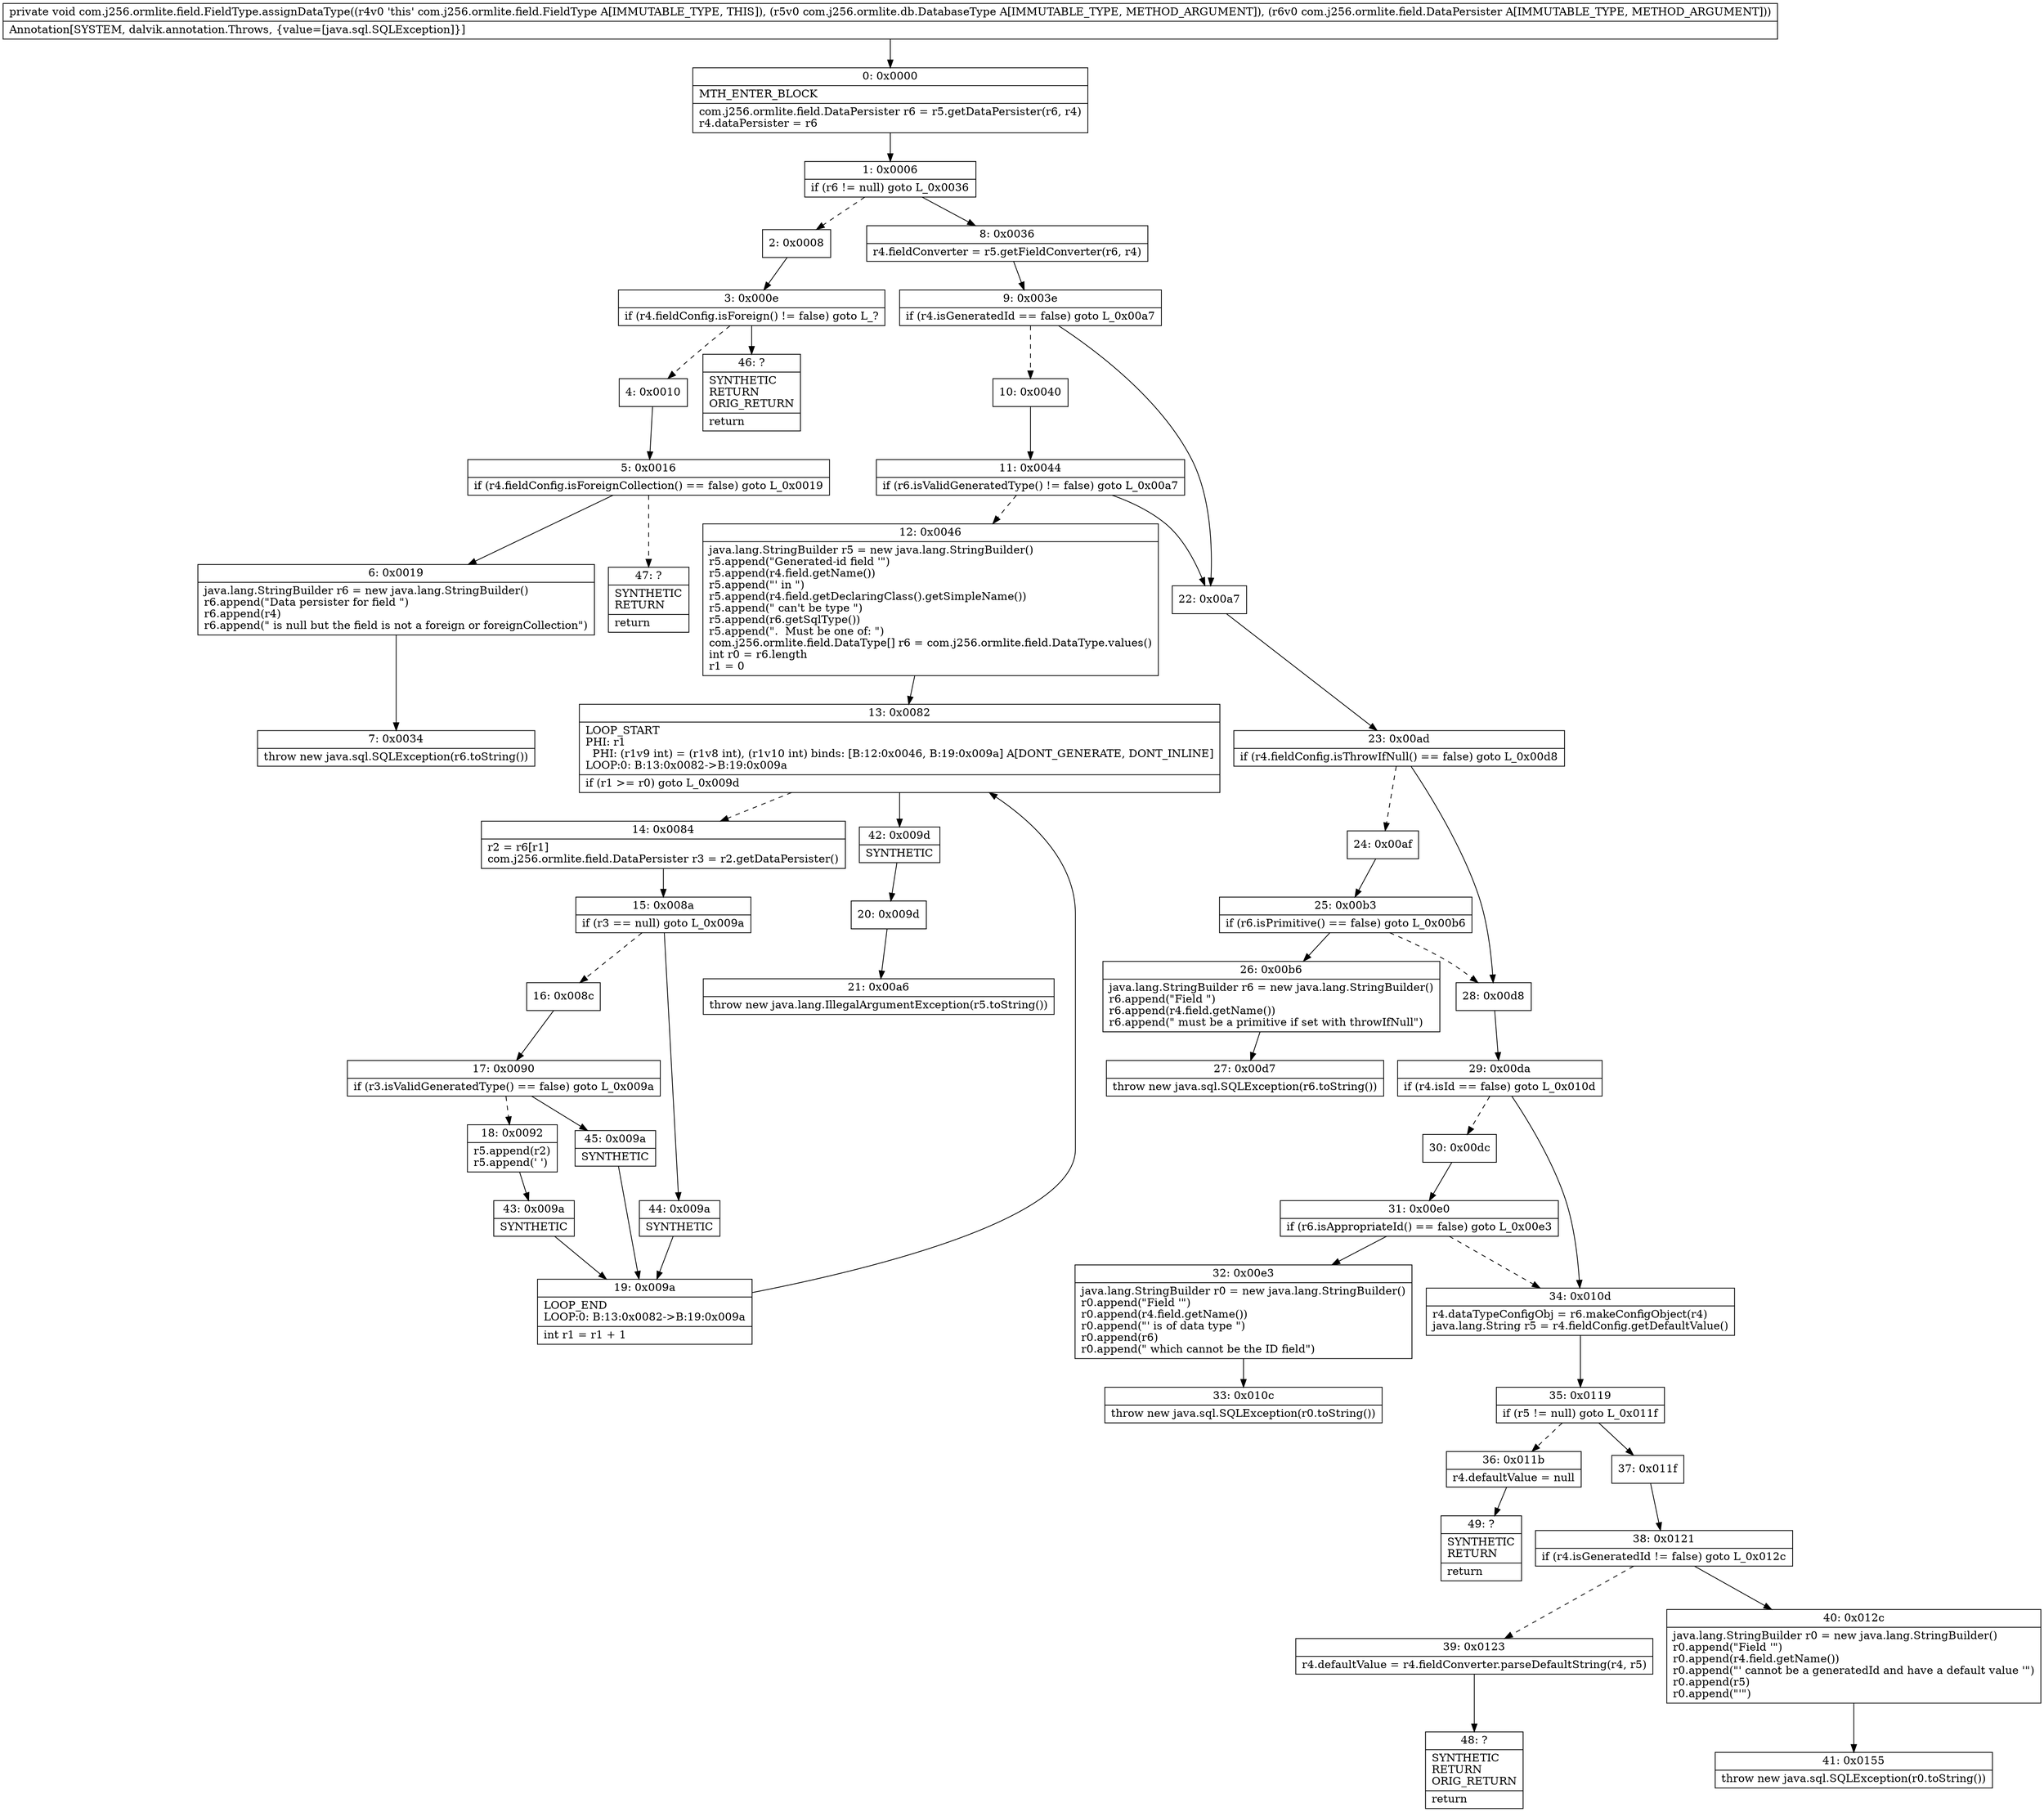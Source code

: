 digraph "CFG forcom.j256.ormlite.field.FieldType.assignDataType(Lcom\/j256\/ormlite\/db\/DatabaseType;Lcom\/j256\/ormlite\/field\/DataPersister;)V" {
Node_0 [shape=record,label="{0\:\ 0x0000|MTH_ENTER_BLOCK\l|com.j256.ormlite.field.DataPersister r6 = r5.getDataPersister(r6, r4)\lr4.dataPersister = r6\l}"];
Node_1 [shape=record,label="{1\:\ 0x0006|if (r6 != null) goto L_0x0036\l}"];
Node_2 [shape=record,label="{2\:\ 0x0008}"];
Node_3 [shape=record,label="{3\:\ 0x000e|if (r4.fieldConfig.isForeign() != false) goto L_?\l}"];
Node_4 [shape=record,label="{4\:\ 0x0010}"];
Node_5 [shape=record,label="{5\:\ 0x0016|if (r4.fieldConfig.isForeignCollection() == false) goto L_0x0019\l}"];
Node_6 [shape=record,label="{6\:\ 0x0019|java.lang.StringBuilder r6 = new java.lang.StringBuilder()\lr6.append(\"Data persister for field \")\lr6.append(r4)\lr6.append(\" is null but the field is not a foreign or foreignCollection\")\l}"];
Node_7 [shape=record,label="{7\:\ 0x0034|throw new java.sql.SQLException(r6.toString())\l}"];
Node_8 [shape=record,label="{8\:\ 0x0036|r4.fieldConverter = r5.getFieldConverter(r6, r4)\l}"];
Node_9 [shape=record,label="{9\:\ 0x003e|if (r4.isGeneratedId == false) goto L_0x00a7\l}"];
Node_10 [shape=record,label="{10\:\ 0x0040}"];
Node_11 [shape=record,label="{11\:\ 0x0044|if (r6.isValidGeneratedType() != false) goto L_0x00a7\l}"];
Node_12 [shape=record,label="{12\:\ 0x0046|java.lang.StringBuilder r5 = new java.lang.StringBuilder()\lr5.append(\"Generated\-id field '\")\lr5.append(r4.field.getName())\lr5.append(\"' in \")\lr5.append(r4.field.getDeclaringClass().getSimpleName())\lr5.append(\" can't be type \")\lr5.append(r6.getSqlType())\lr5.append(\".  Must be one of: \")\lcom.j256.ormlite.field.DataType[] r6 = com.j256.ormlite.field.DataType.values()\lint r0 = r6.length\lr1 = 0\l}"];
Node_13 [shape=record,label="{13\:\ 0x0082|LOOP_START\lPHI: r1 \l  PHI: (r1v9 int) = (r1v8 int), (r1v10 int) binds: [B:12:0x0046, B:19:0x009a] A[DONT_GENERATE, DONT_INLINE]\lLOOP:0: B:13:0x0082\-\>B:19:0x009a\l|if (r1 \>= r0) goto L_0x009d\l}"];
Node_14 [shape=record,label="{14\:\ 0x0084|r2 = r6[r1]\lcom.j256.ormlite.field.DataPersister r3 = r2.getDataPersister()\l}"];
Node_15 [shape=record,label="{15\:\ 0x008a|if (r3 == null) goto L_0x009a\l}"];
Node_16 [shape=record,label="{16\:\ 0x008c}"];
Node_17 [shape=record,label="{17\:\ 0x0090|if (r3.isValidGeneratedType() == false) goto L_0x009a\l}"];
Node_18 [shape=record,label="{18\:\ 0x0092|r5.append(r2)\lr5.append(' ')\l}"];
Node_19 [shape=record,label="{19\:\ 0x009a|LOOP_END\lLOOP:0: B:13:0x0082\-\>B:19:0x009a\l|int r1 = r1 + 1\l}"];
Node_20 [shape=record,label="{20\:\ 0x009d}"];
Node_21 [shape=record,label="{21\:\ 0x00a6|throw new java.lang.IllegalArgumentException(r5.toString())\l}"];
Node_22 [shape=record,label="{22\:\ 0x00a7}"];
Node_23 [shape=record,label="{23\:\ 0x00ad|if (r4.fieldConfig.isThrowIfNull() == false) goto L_0x00d8\l}"];
Node_24 [shape=record,label="{24\:\ 0x00af}"];
Node_25 [shape=record,label="{25\:\ 0x00b3|if (r6.isPrimitive() == false) goto L_0x00b6\l}"];
Node_26 [shape=record,label="{26\:\ 0x00b6|java.lang.StringBuilder r6 = new java.lang.StringBuilder()\lr6.append(\"Field \")\lr6.append(r4.field.getName())\lr6.append(\" must be a primitive if set with throwIfNull\")\l}"];
Node_27 [shape=record,label="{27\:\ 0x00d7|throw new java.sql.SQLException(r6.toString())\l}"];
Node_28 [shape=record,label="{28\:\ 0x00d8}"];
Node_29 [shape=record,label="{29\:\ 0x00da|if (r4.isId == false) goto L_0x010d\l}"];
Node_30 [shape=record,label="{30\:\ 0x00dc}"];
Node_31 [shape=record,label="{31\:\ 0x00e0|if (r6.isAppropriateId() == false) goto L_0x00e3\l}"];
Node_32 [shape=record,label="{32\:\ 0x00e3|java.lang.StringBuilder r0 = new java.lang.StringBuilder()\lr0.append(\"Field '\")\lr0.append(r4.field.getName())\lr0.append(\"' is of data type \")\lr0.append(r6)\lr0.append(\" which cannot be the ID field\")\l}"];
Node_33 [shape=record,label="{33\:\ 0x010c|throw new java.sql.SQLException(r0.toString())\l}"];
Node_34 [shape=record,label="{34\:\ 0x010d|r4.dataTypeConfigObj = r6.makeConfigObject(r4)\ljava.lang.String r5 = r4.fieldConfig.getDefaultValue()\l}"];
Node_35 [shape=record,label="{35\:\ 0x0119|if (r5 != null) goto L_0x011f\l}"];
Node_36 [shape=record,label="{36\:\ 0x011b|r4.defaultValue = null\l}"];
Node_37 [shape=record,label="{37\:\ 0x011f}"];
Node_38 [shape=record,label="{38\:\ 0x0121|if (r4.isGeneratedId != false) goto L_0x012c\l}"];
Node_39 [shape=record,label="{39\:\ 0x0123|r4.defaultValue = r4.fieldConverter.parseDefaultString(r4, r5)\l}"];
Node_40 [shape=record,label="{40\:\ 0x012c|java.lang.StringBuilder r0 = new java.lang.StringBuilder()\lr0.append(\"Field '\")\lr0.append(r4.field.getName())\lr0.append(\"' cannot be a generatedId and have a default value '\")\lr0.append(r5)\lr0.append(\"'\")\l}"];
Node_41 [shape=record,label="{41\:\ 0x0155|throw new java.sql.SQLException(r0.toString())\l}"];
Node_42 [shape=record,label="{42\:\ 0x009d|SYNTHETIC\l}"];
Node_43 [shape=record,label="{43\:\ 0x009a|SYNTHETIC\l}"];
Node_44 [shape=record,label="{44\:\ 0x009a|SYNTHETIC\l}"];
Node_45 [shape=record,label="{45\:\ 0x009a|SYNTHETIC\l}"];
Node_46 [shape=record,label="{46\:\ ?|SYNTHETIC\lRETURN\lORIG_RETURN\l|return\l}"];
Node_47 [shape=record,label="{47\:\ ?|SYNTHETIC\lRETURN\l|return\l}"];
Node_48 [shape=record,label="{48\:\ ?|SYNTHETIC\lRETURN\lORIG_RETURN\l|return\l}"];
Node_49 [shape=record,label="{49\:\ ?|SYNTHETIC\lRETURN\l|return\l}"];
MethodNode[shape=record,label="{private void com.j256.ormlite.field.FieldType.assignDataType((r4v0 'this' com.j256.ormlite.field.FieldType A[IMMUTABLE_TYPE, THIS]), (r5v0 com.j256.ormlite.db.DatabaseType A[IMMUTABLE_TYPE, METHOD_ARGUMENT]), (r6v0 com.j256.ormlite.field.DataPersister A[IMMUTABLE_TYPE, METHOD_ARGUMENT]))  | Annotation[SYSTEM, dalvik.annotation.Throws, \{value=[java.sql.SQLException]\}]\l}"];
MethodNode -> Node_0;
Node_0 -> Node_1;
Node_1 -> Node_2[style=dashed];
Node_1 -> Node_8;
Node_2 -> Node_3;
Node_3 -> Node_4[style=dashed];
Node_3 -> Node_46;
Node_4 -> Node_5;
Node_5 -> Node_6;
Node_5 -> Node_47[style=dashed];
Node_6 -> Node_7;
Node_8 -> Node_9;
Node_9 -> Node_10[style=dashed];
Node_9 -> Node_22;
Node_10 -> Node_11;
Node_11 -> Node_12[style=dashed];
Node_11 -> Node_22;
Node_12 -> Node_13;
Node_13 -> Node_14[style=dashed];
Node_13 -> Node_42;
Node_14 -> Node_15;
Node_15 -> Node_16[style=dashed];
Node_15 -> Node_44;
Node_16 -> Node_17;
Node_17 -> Node_18[style=dashed];
Node_17 -> Node_45;
Node_18 -> Node_43;
Node_19 -> Node_13;
Node_20 -> Node_21;
Node_22 -> Node_23;
Node_23 -> Node_24[style=dashed];
Node_23 -> Node_28;
Node_24 -> Node_25;
Node_25 -> Node_26;
Node_25 -> Node_28[style=dashed];
Node_26 -> Node_27;
Node_28 -> Node_29;
Node_29 -> Node_30[style=dashed];
Node_29 -> Node_34;
Node_30 -> Node_31;
Node_31 -> Node_32;
Node_31 -> Node_34[style=dashed];
Node_32 -> Node_33;
Node_34 -> Node_35;
Node_35 -> Node_36[style=dashed];
Node_35 -> Node_37;
Node_36 -> Node_49;
Node_37 -> Node_38;
Node_38 -> Node_39[style=dashed];
Node_38 -> Node_40;
Node_39 -> Node_48;
Node_40 -> Node_41;
Node_42 -> Node_20;
Node_43 -> Node_19;
Node_44 -> Node_19;
Node_45 -> Node_19;
}

